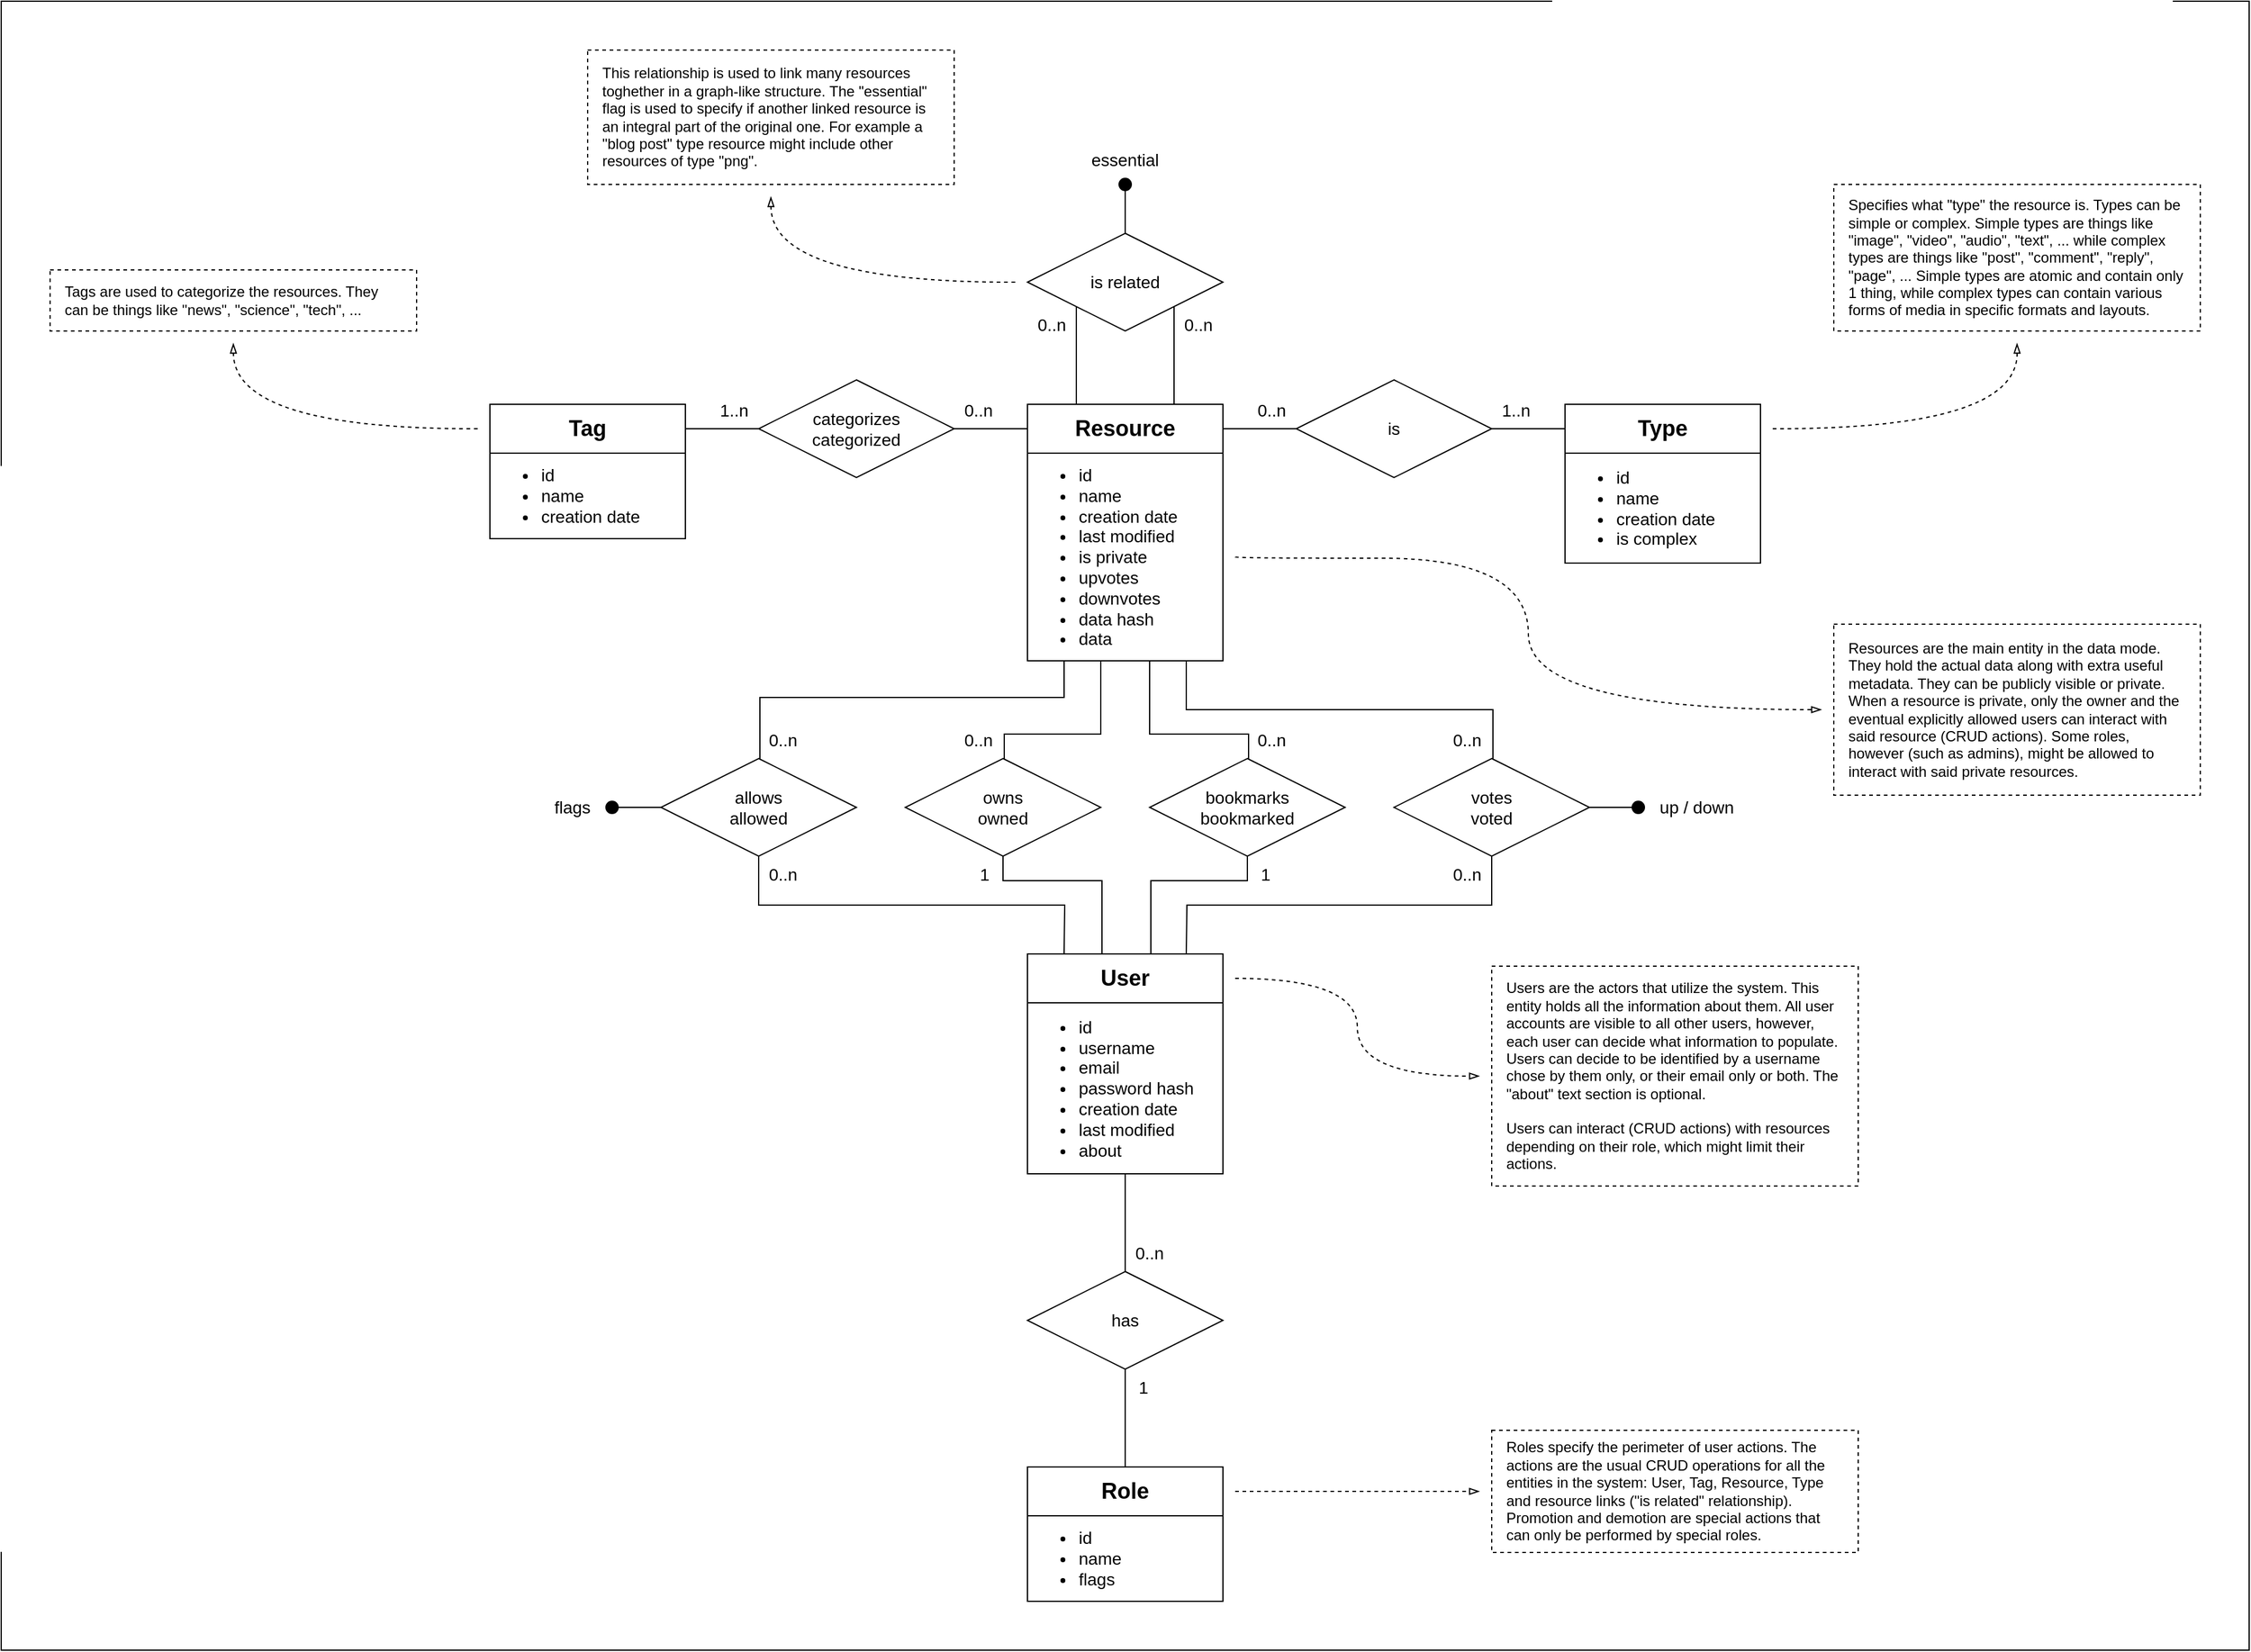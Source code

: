 <mxfile version="21.6.1" type="device" pages="2">
  <diagram name="Pagina-1" id="7mOzniVwdlXqiiTCB1uk">
    <mxGraphModel dx="3004" dy="1406" grid="1" gridSize="10" guides="0" tooltips="1" connect="1" arrows="1" fold="1" page="1" pageScale="1" pageWidth="4681" pageHeight="3300" math="0" shadow="0">
      <root>
        <mxCell id="0" />
        <mxCell id="1" parent="0" />
        <mxCell id="A_nRYwBq-ATRBSs7ujsJ-27" value="" style="rounded=0;whiteSpace=wrap;html=1;" vertex="1" parent="1">
          <mxGeometry x="940" y="1250" width="1840" height="1350" as="geometry" />
        </mxCell>
        <mxCell id="g6Tk7VlniR9BMAY1i_cX-23" style="edgeStyle=orthogonalEdgeStyle;rounded=0;orthogonalLoop=1;jettySize=auto;html=1;exitX=1;exitY=0.5;exitDx=0;exitDy=0;entryX=0;entryY=0.5;entryDx=0;entryDy=0;endArrow=none;endFill=0;fillColor=none;" parent="1" source="g6Tk7VlniR9BMAY1i_cX-1" target="g6Tk7VlniR9BMAY1i_cX-22" edge="1">
          <mxGeometry relative="1" as="geometry" />
        </mxCell>
        <mxCell id="g6Tk7VlniR9BMAY1i_cX-1" value="Resource" style="rounded=0;whiteSpace=wrap;html=1;fontSize=18;fontStyle=1;fillColor=none;" parent="1" vertex="1">
          <mxGeometry x="1780" y="1580" width="160" height="40" as="geometry" />
        </mxCell>
        <mxCell id="A_nRYwBq-ATRBSs7ujsJ-21" style="edgeStyle=orthogonalEdgeStyle;rounded=0;orthogonalLoop=1;jettySize=auto;html=1;curved=1;endArrow=blockThin;endFill=0;dashed=1;fillColor=none;" edge="1" parent="1">
          <mxGeometry relative="1" as="geometry">
            <mxPoint x="1950" y="1705" as="sourcePoint" />
            <mxPoint x="2430" y="1830" as="targetPoint" />
            <Array as="points">
              <mxPoint x="1950" y="1706" />
              <mxPoint x="2190" y="1706" />
              <mxPoint x="2190" y="1830" />
            </Array>
          </mxGeometry>
        </mxCell>
        <mxCell id="g6Tk7VlniR9BMAY1i_cX-5" value="&lt;ul style=&quot;font-size: 14px;&quot;&gt;&lt;li style=&quot;font-size: 14px;&quot;&gt;id&lt;/li&gt;&lt;li style=&quot;font-size: 14px;&quot;&gt;name&lt;/li&gt;&lt;li style=&quot;font-size: 14px;&quot;&gt;creation date&lt;/li&gt;&lt;li style=&quot;font-size: 14px;&quot;&gt;last modified&lt;/li&gt;&lt;li style=&quot;font-size: 14px;&quot;&gt;is private&lt;/li&gt;&lt;li style=&quot;font-size: 14px;&quot;&gt;upvotes&lt;/li&gt;&lt;li style=&quot;font-size: 14px;&quot;&gt;downvotes&lt;/li&gt;&lt;li style=&quot;font-size: 14px;&quot;&gt;data hash&lt;/li&gt;&lt;li style=&quot;font-size: 14px;&quot;&gt;data&lt;/li&gt;&lt;/ul&gt;" style="rounded=0;whiteSpace=wrap;html=1;align=left;fontSize=14;fillColor=none;" parent="1" vertex="1">
          <mxGeometry x="1780" y="1620" width="160" height="170" as="geometry" />
        </mxCell>
        <mxCell id="g6Tk7VlniR9BMAY1i_cX-18" style="edgeStyle=orthogonalEdgeStyle;rounded=0;orthogonalLoop=1;jettySize=auto;html=1;entryX=0;entryY=0.5;entryDx=0;entryDy=0;endArrow=none;endFill=0;fillColor=none;" parent="1" source="g6Tk7VlniR9BMAY1i_cX-6" target="g6Tk7VlniR9BMAY1i_cX-12" edge="1">
          <mxGeometry relative="1" as="geometry" />
        </mxCell>
        <mxCell id="A_nRYwBq-ATRBSs7ujsJ-10" style="edgeStyle=orthogonalEdgeStyle;rounded=0;orthogonalLoop=1;jettySize=auto;html=1;curved=1;endArrow=blockThin;endFill=0;dashed=1;fillColor=none;" edge="1" parent="1">
          <mxGeometry relative="1" as="geometry">
            <mxPoint x="1330" y="1600" as="sourcePoint" />
            <mxPoint x="1130" y="1530" as="targetPoint" />
          </mxGeometry>
        </mxCell>
        <mxCell id="g6Tk7VlniR9BMAY1i_cX-6" value="Tag" style="rounded=0;whiteSpace=wrap;html=1;fontSize=18;fontStyle=1;fillColor=none;" parent="1" vertex="1">
          <mxGeometry x="1340" y="1580" width="160" height="40" as="geometry" />
        </mxCell>
        <mxCell id="g6Tk7VlniR9BMAY1i_cX-7" value="&lt;ul style=&quot;font-size: 14px;&quot;&gt;&lt;li style=&quot;font-size: 14px;&quot;&gt;id&lt;/li&gt;&lt;li style=&quot;font-size: 14px;&quot;&gt;name&lt;/li&gt;&lt;li style=&quot;font-size: 14px;&quot;&gt;creation date&lt;/li&gt;&lt;/ul&gt;" style="rounded=0;whiteSpace=wrap;html=1;align=left;fontSize=14;fillColor=none;" parent="1" vertex="1">
          <mxGeometry x="1340" y="1620" width="160" height="70" as="geometry" />
        </mxCell>
        <mxCell id="A_nRYwBq-ATRBSs7ujsJ-5" style="edgeStyle=orthogonalEdgeStyle;rounded=0;orthogonalLoop=1;jettySize=auto;html=1;curved=1;dashed=1;endArrow=blockThin;endFill=0;fillColor=none;" edge="1" parent="1">
          <mxGeometry relative="1" as="geometry">
            <mxPoint x="2390" y="1600" as="sourcePoint" />
            <mxPoint x="2590" y="1530" as="targetPoint" />
          </mxGeometry>
        </mxCell>
        <mxCell id="g6Tk7VlniR9BMAY1i_cX-8" value="Type" style="rounded=0;whiteSpace=wrap;html=1;fontSize=18;fontStyle=1;fillColor=none;" parent="1" vertex="1">
          <mxGeometry x="2220" y="1580" width="160" height="40" as="geometry" />
        </mxCell>
        <mxCell id="g6Tk7VlniR9BMAY1i_cX-9" value="&lt;ul style=&quot;font-size: 14px;&quot;&gt;&lt;li style=&quot;font-size: 14px;&quot;&gt;id&lt;/li&gt;&lt;li style=&quot;font-size: 14px;&quot;&gt;name&lt;/li&gt;&lt;li style=&quot;font-size: 14px;&quot;&gt;creation date&lt;/li&gt;&lt;li style=&quot;font-size: 14px;&quot;&gt;is complex&lt;/li&gt;&lt;/ul&gt;" style="rounded=0;whiteSpace=wrap;html=1;align=left;fontSize=14;fillColor=none;" parent="1" vertex="1">
          <mxGeometry x="2220" y="1620" width="160" height="90" as="geometry" />
        </mxCell>
        <mxCell id="A_nRYwBq-ATRBSs7ujsJ-15" style="edgeStyle=orthogonalEdgeStyle;rounded=0;orthogonalLoop=1;jettySize=auto;html=1;curved=1;endArrow=blockThin;endFill=0;dashed=1;fillColor=none;" edge="1" parent="1">
          <mxGeometry relative="1" as="geometry">
            <mxPoint x="1950" y="2050" as="sourcePoint" />
            <mxPoint x="2150" y="2130" as="targetPoint" />
            <Array as="points">
              <mxPoint x="2050" y="2050" />
              <mxPoint x="2050" y="2130" />
            </Array>
          </mxGeometry>
        </mxCell>
        <mxCell id="g6Tk7VlniR9BMAY1i_cX-10" value="User" style="rounded=0;whiteSpace=wrap;html=1;fontSize=18;fontStyle=1;fillColor=none;" parent="1" vertex="1">
          <mxGeometry x="1780" y="2030" width="160" height="40" as="geometry" />
        </mxCell>
        <mxCell id="g6Tk7VlniR9BMAY1i_cX-11" value="&lt;ul style=&quot;font-size: 14px;&quot;&gt;&lt;li style=&quot;font-size: 14px;&quot;&gt;id&lt;/li&gt;&lt;li style=&quot;font-size: 14px;&quot;&gt;username&lt;/li&gt;&lt;li style=&quot;font-size: 14px;&quot;&gt;email&lt;/li&gt;&lt;li style=&quot;font-size: 14px;&quot;&gt;password hash&lt;/li&gt;&lt;li style=&quot;font-size: 14px;&quot;&gt;creation date&lt;/li&gt;&lt;li style=&quot;font-size: 14px;&quot;&gt;last modified&lt;/li&gt;&lt;li style=&quot;font-size: 14px;&quot;&gt;about&lt;/li&gt;&lt;/ul&gt;" style="rounded=0;whiteSpace=wrap;html=1;align=left;fontSize=14;fillColor=none;" parent="1" vertex="1">
          <mxGeometry x="1780" y="2070" width="160" height="140" as="geometry" />
        </mxCell>
        <mxCell id="g6Tk7VlniR9BMAY1i_cX-19" style="edgeStyle=orthogonalEdgeStyle;rounded=0;orthogonalLoop=1;jettySize=auto;html=1;entryX=0;entryY=0.5;entryDx=0;entryDy=0;endArrow=none;endFill=0;fillColor=none;" parent="1" source="g6Tk7VlniR9BMAY1i_cX-12" target="g6Tk7VlniR9BMAY1i_cX-1" edge="1">
          <mxGeometry relative="1" as="geometry" />
        </mxCell>
        <mxCell id="g6Tk7VlniR9BMAY1i_cX-12" value="categorizes&lt;br&gt;categorized" style="rhombus;whiteSpace=wrap;html=1;fontSize=14;fillColor=none;" parent="1" vertex="1">
          <mxGeometry x="1560" y="1560" width="160" height="80" as="geometry" />
        </mxCell>
        <mxCell id="g6Tk7VlniR9BMAY1i_cX-20" style="edgeStyle=orthogonalEdgeStyle;rounded=0;orthogonalLoop=1;jettySize=auto;html=1;exitX=0;exitY=1;exitDx=0;exitDy=0;entryX=0.25;entryY=0;entryDx=0;entryDy=0;endArrow=none;endFill=0;fillColor=none;" parent="1" source="g6Tk7VlniR9BMAY1i_cX-13" target="g6Tk7VlniR9BMAY1i_cX-1" edge="1">
          <mxGeometry relative="1" as="geometry" />
        </mxCell>
        <mxCell id="g6Tk7VlniR9BMAY1i_cX-21" style="edgeStyle=orthogonalEdgeStyle;rounded=0;orthogonalLoop=1;jettySize=auto;html=1;exitX=1;exitY=1;exitDx=0;exitDy=0;entryX=0.75;entryY=0;entryDx=0;entryDy=0;endArrow=none;endFill=0;fillColor=none;" parent="1" source="g6Tk7VlniR9BMAY1i_cX-13" target="g6Tk7VlniR9BMAY1i_cX-1" edge="1">
          <mxGeometry relative="1" as="geometry" />
        </mxCell>
        <mxCell id="A_nRYwBq-ATRBSs7ujsJ-24" style="rounded=0;orthogonalLoop=1;jettySize=auto;html=1;dashed=1;endArrow=blockThin;endFill=0;edgeStyle=orthogonalEdgeStyle;curved=1;fillColor=none;" edge="1" parent="1">
          <mxGeometry relative="1" as="geometry">
            <mxPoint x="1770" y="1480" as="sourcePoint" />
            <mxPoint x="1570" y="1410" as="targetPoint" />
          </mxGeometry>
        </mxCell>
        <mxCell id="g6Tk7VlniR9BMAY1i_cX-13" value="is related" style="rhombus;whiteSpace=wrap;html=1;fontSize=14;fillColor=none;" parent="1" vertex="1">
          <mxGeometry x="1780" y="1440" width="160" height="80" as="geometry" />
        </mxCell>
        <mxCell id="g6Tk7VlniR9BMAY1i_cX-45" style="edgeStyle=orthogonalEdgeStyle;rounded=0;orthogonalLoop=1;jettySize=auto;html=1;exitX=0.5;exitY=1;exitDx=0;exitDy=0;endArrow=none;endFill=0;fillColor=none;" parent="1" source="g6Tk7VlniR9BMAY1i_cX-14" edge="1">
          <mxGeometry relative="1" as="geometry">
            <mxPoint x="1810" y="2030" as="targetPoint" />
          </mxGeometry>
        </mxCell>
        <mxCell id="g6Tk7VlniR9BMAY1i_cX-14" value="allows&lt;br&gt;allowed" style="rhombus;whiteSpace=wrap;html=1;fontSize=14;fillColor=none;" parent="1" vertex="1">
          <mxGeometry x="1480" y="1870" width="160" height="80" as="geometry" />
        </mxCell>
        <mxCell id="g6Tk7VlniR9BMAY1i_cX-42" style="edgeStyle=orthogonalEdgeStyle;rounded=0;orthogonalLoop=1;jettySize=auto;html=1;exitX=0.5;exitY=1;exitDx=0;exitDy=0;endArrow=none;endFill=0;fillColor=none;" parent="1" source="g6Tk7VlniR9BMAY1i_cX-15" edge="1">
          <mxGeometry relative="1" as="geometry">
            <mxPoint x="1880" y="2030" as="targetPoint" />
            <Array as="points">
              <mxPoint x="1960" y="1970" />
              <mxPoint x="1881" y="1970" />
              <mxPoint x="1881" y="2030" />
            </Array>
          </mxGeometry>
        </mxCell>
        <mxCell id="g6Tk7VlniR9BMAY1i_cX-15" value="bookmarks&lt;br&gt;bookmarked" style="rhombus;whiteSpace=wrap;html=1;fontSize=14;fillColor=none;" parent="1" vertex="1">
          <mxGeometry x="1880" y="1870" width="160" height="80" as="geometry" />
        </mxCell>
        <mxCell id="g6Tk7VlniR9BMAY1i_cX-24" style="edgeStyle=orthogonalEdgeStyle;rounded=0;orthogonalLoop=1;jettySize=auto;html=1;exitX=1;exitY=0.5;exitDx=0;exitDy=0;entryX=0;entryY=0.5;entryDx=0;entryDy=0;endArrow=none;endFill=0;fillColor=none;" parent="1" source="g6Tk7VlniR9BMAY1i_cX-22" target="g6Tk7VlniR9BMAY1i_cX-8" edge="1">
          <mxGeometry relative="1" as="geometry" />
        </mxCell>
        <mxCell id="g6Tk7VlniR9BMAY1i_cX-22" value="is" style="rhombus;whiteSpace=wrap;html=1;fontSize=14;fillColor=none;" parent="1" vertex="1">
          <mxGeometry x="2000" y="1560" width="160" height="80" as="geometry" />
        </mxCell>
        <mxCell id="g6Tk7VlniR9BMAY1i_cX-43" style="edgeStyle=orthogonalEdgeStyle;rounded=0;orthogonalLoop=1;jettySize=auto;html=1;exitX=0.5;exitY=1;exitDx=0;exitDy=0;endArrow=none;endFill=0;fillColor=none;" parent="1" source="g6Tk7VlniR9BMAY1i_cX-25" edge="1">
          <mxGeometry relative="1" as="geometry">
            <mxPoint x="1840" y="2030" as="targetPoint" />
            <Array as="points">
              <mxPoint x="1760" y="1970" />
              <mxPoint x="1841" y="1970" />
              <mxPoint x="1841" y="2030" />
            </Array>
          </mxGeometry>
        </mxCell>
        <mxCell id="g6Tk7VlniR9BMAY1i_cX-25" value="owns&lt;br&gt;owned" style="rhombus;whiteSpace=wrap;html=1;fontSize=14;fillColor=none;" parent="1" vertex="1">
          <mxGeometry x="1680" y="1870" width="160" height="80" as="geometry" />
        </mxCell>
        <mxCell id="g6Tk7VlniR9BMAY1i_cX-46" style="edgeStyle=orthogonalEdgeStyle;rounded=0;orthogonalLoop=1;jettySize=auto;html=1;exitX=0.5;exitY=1;exitDx=0;exitDy=0;endArrow=none;endFill=0;fillColor=none;" parent="1" source="g6Tk7VlniR9BMAY1i_cX-35" edge="1">
          <mxGeometry relative="1" as="geometry">
            <mxPoint x="1910" y="2030" as="targetPoint" />
          </mxGeometry>
        </mxCell>
        <mxCell id="g6Tk7VlniR9BMAY1i_cX-35" value="votes&lt;br&gt;voted" style="rhombus;whiteSpace=wrap;html=1;fontSize=14;fillColor=none;" parent="1" vertex="1">
          <mxGeometry x="2080" y="1870" width="160" height="80" as="geometry" />
        </mxCell>
        <mxCell id="g6Tk7VlniR9BMAY1i_cX-40" style="rounded=0;orthogonalLoop=1;jettySize=auto;html=1;exitX=0;exitY=0.5;exitDx=0;exitDy=0;endArrow=oval;endFill=1;endSize=10;fillColor=none;" parent="1" source="g6Tk7VlniR9BMAY1i_cX-14" edge="1">
          <mxGeometry relative="1" as="geometry">
            <mxPoint x="1450" y="1970" as="sourcePoint" />
            <mxPoint x="1440" y="1910" as="targetPoint" />
          </mxGeometry>
        </mxCell>
        <mxCell id="g6Tk7VlniR9BMAY1i_cX-41" style="rounded=0;orthogonalLoop=1;jettySize=auto;html=1;exitX=1;exitY=0.5;exitDx=0;exitDy=0;endArrow=oval;endFill=1;endSize=10;fillColor=none;" parent="1" source="g6Tk7VlniR9BMAY1i_cX-35" edge="1">
          <mxGeometry relative="1" as="geometry">
            <mxPoint x="2390" y="2080" as="sourcePoint" />
            <mxPoint x="2280" y="1910" as="targetPoint" />
          </mxGeometry>
        </mxCell>
        <mxCell id="g6Tk7VlniR9BMAY1i_cX-47" style="edgeStyle=orthogonalEdgeStyle;rounded=0;orthogonalLoop=1;jettySize=auto;html=1;exitX=0.5;exitY=1;exitDx=0;exitDy=0;endArrow=none;endFill=0;fillColor=none;" parent="1" edge="1">
          <mxGeometry relative="1" as="geometry">
            <mxPoint x="2160" y="1870" as="targetPoint" />
            <mxPoint x="1910" y="1790" as="sourcePoint" />
            <Array as="points">
              <mxPoint x="1910" y="1830" />
              <mxPoint x="2161" y="1830" />
              <mxPoint x="2161" y="1870" />
            </Array>
          </mxGeometry>
        </mxCell>
        <mxCell id="g6Tk7VlniR9BMAY1i_cX-48" style="edgeStyle=orthogonalEdgeStyle;rounded=0;orthogonalLoop=1;jettySize=auto;html=1;exitX=0.5;exitY=1;exitDx=0;exitDy=0;endArrow=none;endFill=0;fillColor=none;" parent="1" edge="1">
          <mxGeometry relative="1" as="geometry">
            <mxPoint x="1960" y="1870" as="targetPoint" />
            <mxPoint x="1880" y="1790" as="sourcePoint" />
            <Array as="points">
              <mxPoint x="1880" y="1850" />
              <mxPoint x="1961" y="1850" />
              <mxPoint x="1961" y="1870" />
            </Array>
          </mxGeometry>
        </mxCell>
        <mxCell id="g6Tk7VlniR9BMAY1i_cX-49" style="edgeStyle=orthogonalEdgeStyle;rounded=0;orthogonalLoop=1;jettySize=auto;html=1;exitX=0.5;exitY=1;exitDx=0;exitDy=0;endArrow=none;endFill=0;fillColor=none;" parent="1" edge="1">
          <mxGeometry relative="1" as="geometry">
            <mxPoint x="1840" y="1790" as="sourcePoint" />
            <mxPoint x="1760" y="1870" as="targetPoint" />
            <Array as="points">
              <mxPoint x="1840" y="1850" />
              <mxPoint x="1761" y="1850" />
              <mxPoint x="1761" y="1870" />
            </Array>
          </mxGeometry>
        </mxCell>
        <mxCell id="g6Tk7VlniR9BMAY1i_cX-50" style="edgeStyle=orthogonalEdgeStyle;rounded=0;orthogonalLoop=1;jettySize=auto;html=1;exitX=0.5;exitY=1;exitDx=0;exitDy=0;endArrow=none;endFill=0;fillColor=none;" parent="1" edge="1">
          <mxGeometry relative="1" as="geometry">
            <mxPoint x="1560" y="1870" as="targetPoint" />
            <mxPoint x="1810" y="1790" as="sourcePoint" />
            <Array as="points">
              <mxPoint x="1810" y="1820" />
              <mxPoint x="1561" y="1820" />
              <mxPoint x="1561" y="1870" />
            </Array>
          </mxGeometry>
        </mxCell>
        <mxCell id="RPgYchO2Q3LAUN7gQaG5-1" value="0..n" style="text;html=1;strokeColor=none;fillColor=none;align=center;verticalAlign=middle;whiteSpace=wrap;rounded=0;fontSize=14;" vertex="1" parent="1">
          <mxGeometry x="1780" y="1500" width="40" height="30" as="geometry" />
        </mxCell>
        <mxCell id="RPgYchO2Q3LAUN7gQaG5-2" value="0..n" style="text;html=1;strokeColor=none;fillColor=none;align=center;verticalAlign=middle;whiteSpace=wrap;rounded=0;fontSize=14;" vertex="1" parent="1">
          <mxGeometry x="1900" y="1500" width="40" height="30" as="geometry" />
        </mxCell>
        <mxCell id="RPgYchO2Q3LAUN7gQaG5-3" value="0..n" style="text;html=1;strokeColor=none;fillColor=none;align=center;verticalAlign=middle;whiteSpace=wrap;rounded=0;fontSize=14;" vertex="1" parent="1">
          <mxGeometry x="1720" y="1570" width="40" height="30" as="geometry" />
        </mxCell>
        <mxCell id="RPgYchO2Q3LAUN7gQaG5-4" value="1..n" style="text;html=1;strokeColor=none;fillColor=none;align=center;verticalAlign=middle;whiteSpace=wrap;rounded=0;fontSize=14;" vertex="1" parent="1">
          <mxGeometry x="1520" y="1570" width="40" height="30" as="geometry" />
        </mxCell>
        <mxCell id="RPgYchO2Q3LAUN7gQaG5-5" value="0..n" style="text;html=1;strokeColor=none;fillColor=none;align=center;verticalAlign=middle;whiteSpace=wrap;rounded=0;fontSize=14;" vertex="1" parent="1">
          <mxGeometry x="1960" y="1570" width="40" height="30" as="geometry" />
        </mxCell>
        <mxCell id="RPgYchO2Q3LAUN7gQaG5-6" value="1..n" style="text;html=1;strokeColor=none;fillColor=none;align=center;verticalAlign=middle;whiteSpace=wrap;rounded=0;fontSize=14;" vertex="1" parent="1">
          <mxGeometry x="2160" y="1570" width="40" height="30" as="geometry" />
        </mxCell>
        <mxCell id="RPgYchO2Q3LAUN7gQaG5-7" value="0..n" style="text;html=1;strokeColor=none;fillColor=none;align=center;verticalAlign=middle;whiteSpace=wrap;rounded=0;fontSize=14;" vertex="1" parent="1">
          <mxGeometry x="1560" y="1840" width="40" height="30" as="geometry" />
        </mxCell>
        <mxCell id="RPgYchO2Q3LAUN7gQaG5-8" value="0..n" style="text;html=1;strokeColor=none;fillColor=none;align=center;verticalAlign=middle;whiteSpace=wrap;rounded=0;fontSize=14;" vertex="1" parent="1">
          <mxGeometry x="1560" y="1950" width="40" height="30" as="geometry" />
        </mxCell>
        <mxCell id="RPgYchO2Q3LAUN7gQaG5-9" value="0..n" style="text;html=1;strokeColor=none;fillColor=none;align=center;verticalAlign=middle;whiteSpace=wrap;rounded=0;fontSize=14;" vertex="1" parent="1">
          <mxGeometry x="1720" y="1840" width="40" height="30" as="geometry" />
        </mxCell>
        <mxCell id="RPgYchO2Q3LAUN7gQaG5-10" value="1" style="text;html=1;strokeColor=none;fillColor=none;align=center;verticalAlign=middle;whiteSpace=wrap;rounded=0;fontSize=14;" vertex="1" parent="1">
          <mxGeometry x="1730" y="1950" width="30" height="30" as="geometry" />
        </mxCell>
        <mxCell id="RPgYchO2Q3LAUN7gQaG5-11" value="0..n" style="text;html=1;strokeColor=none;fillColor=none;align=center;verticalAlign=middle;whiteSpace=wrap;rounded=0;fontSize=14;" vertex="1" parent="1">
          <mxGeometry x="1960" y="1840" width="40" height="30" as="geometry" />
        </mxCell>
        <mxCell id="RPgYchO2Q3LAUN7gQaG5-12" value="1" style="text;html=1;strokeColor=none;fillColor=none;align=center;verticalAlign=middle;whiteSpace=wrap;rounded=0;fontSize=14;" vertex="1" parent="1">
          <mxGeometry x="1960" y="1950" width="30" height="30" as="geometry" />
        </mxCell>
        <mxCell id="RPgYchO2Q3LAUN7gQaG5-13" value="0..n" style="text;html=1;strokeColor=none;fillColor=none;align=center;verticalAlign=middle;whiteSpace=wrap;rounded=0;fontSize=14;" vertex="1" parent="1">
          <mxGeometry x="2120" y="1840" width="40" height="30" as="geometry" />
        </mxCell>
        <mxCell id="RPgYchO2Q3LAUN7gQaG5-14" value="0..n" style="text;html=1;strokeColor=none;fillColor=none;align=center;verticalAlign=middle;whiteSpace=wrap;rounded=0;fontSize=14;" vertex="1" parent="1">
          <mxGeometry x="2120" y="1950" width="40" height="30" as="geometry" />
        </mxCell>
        <mxCell id="RPgYchO2Q3LAUN7gQaG5-21" style="edgeStyle=orthogonalEdgeStyle;rounded=0;orthogonalLoop=1;jettySize=auto;html=1;exitX=0.5;exitY=0;exitDx=0;exitDy=0;entryX=0.5;entryY=1;entryDx=0;entryDy=0;endArrow=none;endFill=0;fillColor=none;" edge="1" parent="1" source="RPgYchO2Q3LAUN7gQaG5-17" target="RPgYchO2Q3LAUN7gQaG5-19">
          <mxGeometry relative="1" as="geometry" />
        </mxCell>
        <mxCell id="A_nRYwBq-ATRBSs7ujsJ-20" style="rounded=0;orthogonalLoop=1;jettySize=auto;html=1;endArrow=blockThin;endFill=0;dashed=1;fillColor=none;" edge="1" parent="1">
          <mxGeometry relative="1" as="geometry">
            <mxPoint x="1950" y="2470" as="sourcePoint" />
            <mxPoint x="2150" y="2470" as="targetPoint" />
          </mxGeometry>
        </mxCell>
        <mxCell id="RPgYchO2Q3LAUN7gQaG5-17" value="Role" style="rounded=0;whiteSpace=wrap;html=1;fontSize=18;fontStyle=1;fillColor=none;" vertex="1" parent="1">
          <mxGeometry x="1780" y="2450" width="160" height="40" as="geometry" />
        </mxCell>
        <mxCell id="RPgYchO2Q3LAUN7gQaG5-18" value="&lt;ul style=&quot;font-size: 14px;&quot;&gt;&lt;li style=&quot;font-size: 14px;&quot;&gt;id&lt;/li&gt;&lt;li style=&quot;font-size: 14px;&quot;&gt;name&lt;/li&gt;&lt;li style=&quot;font-size: 14px;&quot;&gt;flags&lt;/li&gt;&lt;/ul&gt;" style="rounded=0;whiteSpace=wrap;html=1;align=left;fontSize=14;fillColor=none;" vertex="1" parent="1">
          <mxGeometry x="1780" y="2490" width="160" height="70" as="geometry" />
        </mxCell>
        <mxCell id="RPgYchO2Q3LAUN7gQaG5-20" style="edgeStyle=orthogonalEdgeStyle;rounded=0;orthogonalLoop=1;jettySize=auto;html=1;exitX=0.5;exitY=0;exitDx=0;exitDy=0;entryX=0.5;entryY=1;entryDx=0;entryDy=0;endArrow=none;endFill=0;fillColor=none;" edge="1" parent="1" source="RPgYchO2Q3LAUN7gQaG5-19" target="g6Tk7VlniR9BMAY1i_cX-11">
          <mxGeometry relative="1" as="geometry" />
        </mxCell>
        <mxCell id="RPgYchO2Q3LAUN7gQaG5-19" value="has" style="rhombus;whiteSpace=wrap;html=1;fontSize=14;fillColor=none;" vertex="1" parent="1">
          <mxGeometry x="1780" y="2290" width="160" height="80" as="geometry" />
        </mxCell>
        <mxCell id="RPgYchO2Q3LAUN7gQaG5-22" value="0..n" style="text;html=1;strokeColor=none;fillColor=none;align=center;verticalAlign=middle;whiteSpace=wrap;rounded=0;fontSize=14;" vertex="1" parent="1">
          <mxGeometry x="1860" y="2260" width="40" height="30" as="geometry" />
        </mxCell>
        <mxCell id="RPgYchO2Q3LAUN7gQaG5-23" value="1" style="text;html=1;strokeColor=none;fillColor=none;align=center;verticalAlign=middle;whiteSpace=wrap;rounded=0;fontSize=14;" vertex="1" parent="1">
          <mxGeometry x="1860" y="2370" width="30" height="30" as="geometry" />
        </mxCell>
        <mxCell id="RPgYchO2Q3LAUN7gQaG5-24" value="&amp;nbsp; &amp;nbsp; up / down" style="text;html=1;strokeColor=none;fillColor=none;align=left;verticalAlign=middle;whiteSpace=wrap;rounded=0;fontSize=14;" vertex="1" parent="1">
          <mxGeometry x="2280" y="1900" width="120" height="20" as="geometry" />
        </mxCell>
        <mxCell id="RPgYchO2Q3LAUN7gQaG5-25" value="flags&amp;nbsp; &amp;nbsp;&amp;nbsp;" style="text;html=1;strokeColor=none;fillColor=none;align=right;verticalAlign=middle;whiteSpace=wrap;rounded=0;fontSize=14;" vertex="1" parent="1">
          <mxGeometry x="1320" y="1900" width="120" height="20" as="geometry" />
        </mxCell>
        <mxCell id="A_nRYwBq-ATRBSs7ujsJ-6" value="" style="rounded=0;whiteSpace=wrap;html=1;align=left;fontSize=12;dashed=1;fillColor=none;" vertex="1" parent="1">
          <mxGeometry x="2440" y="1400" width="300" height="120" as="geometry" />
        </mxCell>
        <mxCell id="A_nRYwBq-ATRBSs7ujsJ-7" value="Specifies what &quot;type&quot; the resource&amp;nbsp;&lt;span style=&quot;border-color: var(--border-color); background-color: initial; text-align: center;&quot;&gt;is. Types can be simple&amp;nbsp;&lt;/span&gt;&lt;span style=&quot;border-color: var(--border-color); background-color: initial; text-align: center;&quot;&gt;or complex. Simple types are&amp;nbsp;&lt;/span&gt;&lt;span style=&quot;border-color: var(--border-color); background-color: initial; text-align: center;&quot;&gt;things like &quot;image&quot;, &quot;video&quot;,&amp;nbsp;&lt;span style=&quot;background-color: initial;&quot;&gt;&quot;audio&quot;, &quot;text&quot;, ... while complex types are things like &quot;post&quot;, &quot;comment&quot;, &quot;reply&quot;, &quot;page&quot;, ... Simple types are atomic and contain only 1 thing, while complex types can contain various forms of media in specific formats and layouts.&lt;/span&gt;&lt;br&gt;&lt;/span&gt;" style="rounded=0;whiteSpace=wrap;html=1;align=left;fontSize=12;dashed=1;fillColor=none;strokeColor=none;" vertex="1" parent="1">
          <mxGeometry x="2450" y="1410" width="280" height="100" as="geometry" />
        </mxCell>
        <mxCell id="A_nRYwBq-ATRBSs7ujsJ-8" value="" style="rounded=0;whiteSpace=wrap;html=1;align=left;fontSize=12;dashed=1;fillColor=none;" vertex="1" parent="1">
          <mxGeometry x="980" y="1470" width="300" height="50" as="geometry" />
        </mxCell>
        <mxCell id="A_nRYwBq-ATRBSs7ujsJ-9" value="&lt;span style=&quot;border-color: var(--border-color); background-color: initial; text-align: center;&quot;&gt;Tags are used to categorize the resources. They can be things like &quot;news&quot;, &quot;science&quot;, &quot;tech&quot;, ...&lt;br&gt;&lt;/span&gt;" style="rounded=0;whiteSpace=wrap;html=1;align=left;fontSize=12;dashed=1;fillColor=none;strokeColor=none;" vertex="1" parent="1">
          <mxGeometry x="990" y="1480" width="280" height="30" as="geometry" />
        </mxCell>
        <mxCell id="A_nRYwBq-ATRBSs7ujsJ-11" value="" style="rounded=0;whiteSpace=wrap;html=1;align=left;fontSize=12;dashed=1;fillColor=none;" vertex="1" parent="1">
          <mxGeometry x="2440" y="1760" width="300" height="140" as="geometry" />
        </mxCell>
        <mxCell id="A_nRYwBq-ATRBSs7ujsJ-12" value="&lt;span style=&quot;border-color: var(--border-color); background-color: initial; text-align: center;&quot;&gt;Resources are the main entity in the data mode. They hold the actual data along with extra useful metadata. They can be publicly visible or private. When a resource is private, only the owner and the eventual explicitly allowed users can interact with said resource (CRUD actions). Some roles, however (such as admins), might be allowed to interact with said private resources.&lt;br&gt;&lt;/span&gt;" style="rounded=0;whiteSpace=wrap;html=1;align=left;fontSize=12;dashed=1;fillColor=none;strokeColor=none;" vertex="1" parent="1">
          <mxGeometry x="2450" y="1770" width="280" height="120" as="geometry" />
        </mxCell>
        <mxCell id="A_nRYwBq-ATRBSs7ujsJ-13" value="" style="rounded=0;whiteSpace=wrap;html=1;align=left;fontSize=12;dashed=1;fillColor=none;" vertex="1" parent="1">
          <mxGeometry x="2160" y="2040" width="300" height="180" as="geometry" />
        </mxCell>
        <mxCell id="A_nRYwBq-ATRBSs7ujsJ-14" value="&lt;span style=&quot;border-color: var(--border-color); background-color: initial; text-align: center;&quot;&gt;Users are the actors that utilize the system. This entity holds all the information about them. All user accounts are visible to all other users, however, each user can decide what information to populate. Users can decide to be identified by a username chose by them only, or their email only or both. The &quot;about&quot; text section is optional.&lt;br&gt;&lt;br&gt;Users can interact (CRUD actions) with resources depending on their role, which might limit their actions.&lt;br&gt;&lt;/span&gt;" style="rounded=0;whiteSpace=wrap;html=1;align=left;fontSize=12;dashed=1;fillColor=none;strokeColor=none;" vertex="1" parent="1">
          <mxGeometry x="2170" y="2050" width="280" height="160" as="geometry" />
        </mxCell>
        <mxCell id="A_nRYwBq-ATRBSs7ujsJ-17" value="" style="rounded=0;whiteSpace=wrap;html=1;align=left;fontSize=12;dashed=1;fillColor=none;" vertex="1" parent="1">
          <mxGeometry x="2160" y="2420" width="300" height="100" as="geometry" />
        </mxCell>
        <mxCell id="A_nRYwBq-ATRBSs7ujsJ-18" value="&lt;span style=&quot;border-color: var(--border-color); background-color: initial; text-align: center;&quot;&gt;Roles specify the perimeter of user actions. The actions are the usual CRUD operations for all the entities in the system: User, Tag, Resource, Type and resource links (&quot;is related&quot; relationship). Promotion and demotion are special actions that can only be performed by special roles.&lt;br&gt;&lt;/span&gt;" style="rounded=0;whiteSpace=wrap;html=1;align=left;fontSize=12;dashed=1;fillColor=none;strokeColor=none;" vertex="1" parent="1">
          <mxGeometry x="2170" y="2430" width="280" height="80" as="geometry" />
        </mxCell>
        <mxCell id="A_nRYwBq-ATRBSs7ujsJ-22" value="" style="rounded=0;whiteSpace=wrap;html=1;align=left;fontSize=12;dashed=1;fillColor=none;" vertex="1" parent="1">
          <mxGeometry x="1420" y="1290" width="300" height="110" as="geometry" />
        </mxCell>
        <mxCell id="A_nRYwBq-ATRBSs7ujsJ-23" value="&lt;span style=&quot;border-color: var(--border-color); background-color: initial; text-align: center;&quot;&gt;This relationship is used to link many resources toghether in a graph-like structure. The &quot;essential&quot; flag is used to specify if another linked resource is an integral part of the original one. For example a &quot;blog post&quot; type resource might include other resources of type &quot;png&quot;.&lt;br&gt;&lt;/span&gt;" style="rounded=0;whiteSpace=wrap;html=1;align=left;fontSize=12;dashed=1;fillColor=none;strokeColor=none;" vertex="1" parent="1">
          <mxGeometry x="1430" y="1300" width="280" height="90" as="geometry" />
        </mxCell>
        <mxCell id="A_nRYwBq-ATRBSs7ujsJ-25" style="rounded=0;orthogonalLoop=1;jettySize=auto;html=1;exitX=0.5;exitY=0;exitDx=0;exitDy=0;endArrow=oval;endFill=1;endSize=10;fillColor=none;" edge="1" parent="1" source="g6Tk7VlniR9BMAY1i_cX-13">
          <mxGeometry relative="1" as="geometry">
            <mxPoint x="1830" y="1390" as="sourcePoint" />
            <mxPoint x="1860" y="1400" as="targetPoint" />
          </mxGeometry>
        </mxCell>
        <mxCell id="A_nRYwBq-ATRBSs7ujsJ-26" value="essential" style="text;html=1;strokeColor=none;fillColor=none;align=center;verticalAlign=middle;whiteSpace=wrap;rounded=0;fontSize=14;" vertex="1" parent="1">
          <mxGeometry x="1820" y="1360" width="80" height="40" as="geometry" />
        </mxCell>
      </root>
    </mxGraphModel>
  </diagram>
  <diagram id="sbObvusgtRi-5TGIyPSc" name="Page-2">
    <mxGraphModel dx="1581" dy="740" grid="1" gridSize="10" guides="0" tooltips="1" connect="1" arrows="1" fold="1" page="1" pageScale="1" pageWidth="4681" pageHeight="3300" math="0" shadow="0">
      <root>
        <mxCell id="0" />
        <mxCell id="1" parent="0" />
        <mxCell id="vm0kRCEVvRRhXZzdVqyy-1" value="" style="rounded=0;whiteSpace=wrap;html=1;" vertex="1" parent="1">
          <mxGeometry x="1340" y="700" width="1590" height="580" as="geometry" />
        </mxCell>
        <mxCell id="4jTjWkwYUUFSaiAf3Rvd-3" value="" style="rounded=0;whiteSpace=wrap;html=1;fontSize=16;dashed=1;fillColor=none;" vertex="1" parent="1">
          <mxGeometry x="2100" y="800" width="470" height="380" as="geometry" />
        </mxCell>
        <mxCell id="4jTjWkwYUUFSaiAf3Rvd-6" style="edgeStyle=orthogonalEdgeStyle;rounded=0;orthogonalLoop=1;jettySize=auto;html=1;fillColor=none;" edge="1" parent="1">
          <mxGeometry relative="1" as="geometry">
            <mxPoint x="1380" y="740" as="targetPoint" />
            <mxPoint x="1850" y="790" as="sourcePoint" />
            <Array as="points">
              <mxPoint x="1850" y="740" />
            </Array>
          </mxGeometry>
        </mxCell>
        <mxCell id="4jTjWkwYUUFSaiAf3Rvd-1" value="" style="rounded=0;whiteSpace=wrap;html=1;fontSize=16;dashed=1;fillColor=none;" vertex="1" parent="1">
          <mxGeometry x="1460" y="800" width="480" height="380" as="geometry" />
        </mxCell>
        <mxCell id="-SBEFByG9hUMhP9GLKhF-5" style="edgeStyle=orthogonalEdgeStyle;rounded=0;orthogonalLoop=1;jettySize=auto;html=1;fillColor=none;" edge="1" parent="1">
          <mxGeometry relative="1" as="geometry">
            <mxPoint x="1610" y="990" as="sourcePoint" />
            <mxPoint x="1750" y="890" as="targetPoint" />
            <Array as="points">
              <mxPoint x="1680" y="991" />
              <mxPoint x="1680" y="890" />
            </Array>
          </mxGeometry>
        </mxCell>
        <mxCell id="-SBEFByG9hUMhP9GLKhF-6" style="edgeStyle=orthogonalEdgeStyle;rounded=0;orthogonalLoop=1;jettySize=auto;html=1;fillColor=none;" edge="1" parent="1">
          <mxGeometry relative="1" as="geometry">
            <mxPoint x="1680" y="991" as="sourcePoint" />
            <mxPoint x="1750" y="1090" as="targetPoint" />
            <Array as="points">
              <mxPoint x="1680" y="991" />
              <mxPoint x="1680" y="1090" />
            </Array>
          </mxGeometry>
        </mxCell>
        <mxCell id="-SBEFByG9hUMhP9GLKhF-7" style="edgeStyle=orthogonalEdgeStyle;rounded=0;orthogonalLoop=1;jettySize=auto;html=1;endArrow=none;endFill=0;startArrow=classic;startFill=1;fillColor=none;" edge="1" parent="1">
          <mxGeometry relative="1" as="geometry">
            <mxPoint x="1380" y="990" as="targetPoint" />
            <mxPoint x="1450" y="990" as="sourcePoint" />
          </mxGeometry>
        </mxCell>
        <mxCell id="-SBEFByG9hUMhP9GLKhF-1" value="ServerTask&lt;br&gt;(v-thread)" style="rounded=0;whiteSpace=wrap;html=1;fontSize=16;fillColor=none;" vertex="1" parent="1">
          <mxGeometry x="1470" y="960" width="120" height="60" as="geometry" />
        </mxCell>
        <mxCell id="-SBEFByG9hUMhP9GLKhF-12" style="edgeStyle=orthogonalEdgeStyle;rounded=0;orthogonalLoop=1;jettySize=auto;html=1;fillColor=none;" edge="1" parent="1">
          <mxGeometry relative="1" as="geometry">
            <mxPoint x="1950" y="890" as="sourcePoint" />
            <mxPoint x="2090" y="840" as="targetPoint" />
            <Array as="points">
              <mxPoint x="2020" y="891" />
              <mxPoint x="2020" y="840" />
            </Array>
          </mxGeometry>
        </mxCell>
        <mxCell id="-SBEFByG9hUMhP9GLKhF-13" style="edgeStyle=orthogonalEdgeStyle;rounded=0;orthogonalLoop=1;jettySize=auto;html=1;fillColor=none;" edge="1" parent="1">
          <mxGeometry relative="1" as="geometry">
            <mxPoint x="2020" y="891" as="sourcePoint" />
            <mxPoint x="2090" y="940" as="targetPoint" />
            <Array as="points">
              <mxPoint x="2020" y="891" />
              <mxPoint x="2020" y="940" />
            </Array>
          </mxGeometry>
        </mxCell>
        <mxCell id="-SBEFByG9hUMhP9GLKhF-2" value="ConnectionTask&lt;br&gt;(v-thread)" style="rounded=0;whiteSpace=wrap;html=1;fontSize=16;fillColor=none;" vertex="1" parent="1">
          <mxGeometry x="1770" y="860" width="160" height="60" as="geometry" />
        </mxCell>
        <mxCell id="-SBEFByG9hUMhP9GLKhF-3" value="ConnectionTask&lt;br&gt;(v-thread)" style="rounded=0;whiteSpace=wrap;html=1;fontSize=16;fillColor=none;" vertex="1" parent="1">
          <mxGeometry x="1770" y="1060" width="160" height="60" as="geometry" />
        </mxCell>
        <mxCell id="-SBEFByG9hUMhP9GLKhF-4" value="&lt;span style=&quot;font-size: 24px;&quot;&gt;...&lt;/span&gt;" style="text;html=1;strokeColor=none;fillColor=none;align=center;verticalAlign=middle;whiteSpace=wrap;rounded=0;fontSize=24;" vertex="1" parent="1">
          <mxGeometry x="1820" y="960" width="60" height="60" as="geometry" />
        </mxCell>
        <mxCell id="-SBEFByG9hUMhP9GLKhF-27" style="edgeStyle=orthogonalEdgeStyle;rounded=0;orthogonalLoop=1;jettySize=auto;html=1;startArrow=classic;startFill=1;fillColor=none;" edge="1" parent="1">
          <mxGeometry relative="1" as="geometry">
            <mxPoint x="2390" y="840" as="targetPoint" />
            <mxPoint x="2250" y="840" as="sourcePoint" />
          </mxGeometry>
        </mxCell>
        <mxCell id="4jTjWkwYUUFSaiAf3Rvd-7" style="edgeStyle=orthogonalEdgeStyle;rounded=0;orthogonalLoop=1;jettySize=auto;html=1;endArrow=oval;endFill=1;fillColor=none;" edge="1" parent="1">
          <mxGeometry relative="1" as="geometry">
            <mxPoint x="1850" y="740" as="targetPoint" />
            <mxPoint x="2170" y="790" as="sourcePoint" />
            <Array as="points">
              <mxPoint x="2170" y="740" />
            </Array>
          </mxGeometry>
        </mxCell>
        <mxCell id="-SBEFByG9hUMhP9GLKhF-8" value="RequestTask&lt;br&gt;(v-thread)" style="rounded=0;whiteSpace=wrap;html=1;fontSize=16;fillColor=none;" vertex="1" parent="1">
          <mxGeometry x="2110" y="810" width="120" height="60" as="geometry" />
        </mxCell>
        <mxCell id="-SBEFByG9hUMhP9GLKhF-28" style="edgeStyle=orthogonalEdgeStyle;rounded=0;orthogonalLoop=1;jettySize=auto;html=1;startArrow=classic;startFill=1;fillColor=none;" edge="1" parent="1">
          <mxGeometry relative="1" as="geometry">
            <mxPoint x="2390" y="940" as="targetPoint" />
            <mxPoint x="2250" y="940" as="sourcePoint" />
          </mxGeometry>
        </mxCell>
        <mxCell id="-SBEFByG9hUMhP9GLKhF-9" value="RequestTask&lt;br&gt;(v-thread)" style="rounded=0;whiteSpace=wrap;html=1;fontSize=16;fillColor=none;" vertex="1" parent="1">
          <mxGeometry x="2110" y="910" width="120" height="60" as="geometry" />
        </mxCell>
        <mxCell id="-SBEFByG9hUMhP9GLKhF-22" style="edgeStyle=orthogonalEdgeStyle;rounded=0;orthogonalLoop=1;jettySize=auto;html=1;fillColor=none;" edge="1" parent="1">
          <mxGeometry relative="1" as="geometry">
            <mxPoint x="1950" y="1091" as="sourcePoint" />
            <mxPoint x="2090" y="1040" as="targetPoint" />
            <Array as="points">
              <mxPoint x="2020" y="1092" />
              <mxPoint x="2020" y="1040" />
            </Array>
          </mxGeometry>
        </mxCell>
        <mxCell id="-SBEFByG9hUMhP9GLKhF-23" style="edgeStyle=orthogonalEdgeStyle;rounded=0;orthogonalLoop=1;jettySize=auto;html=1;fillColor=none;" edge="1" parent="1">
          <mxGeometry relative="1" as="geometry">
            <mxPoint x="2020" y="1092" as="sourcePoint" />
            <mxPoint x="2090" y="1140" as="targetPoint" />
            <Array as="points">
              <mxPoint x="2020" y="1092" />
              <mxPoint x="2020" y="1140" />
            </Array>
          </mxGeometry>
        </mxCell>
        <mxCell id="-SBEFByG9hUMhP9GLKhF-29" style="edgeStyle=orthogonalEdgeStyle;rounded=0;orthogonalLoop=1;jettySize=auto;html=1;startArrow=classic;startFill=1;fillColor=none;" edge="1" parent="1">
          <mxGeometry relative="1" as="geometry">
            <mxPoint x="2390" y="1040" as="targetPoint" />
            <mxPoint x="2250" y="1040" as="sourcePoint" />
          </mxGeometry>
        </mxCell>
        <mxCell id="-SBEFByG9hUMhP9GLKhF-24" value="RequestTask&lt;br&gt;(v-thread)" style="rounded=0;whiteSpace=wrap;html=1;fontSize=16;fillColor=none;" vertex="1" parent="1">
          <mxGeometry x="2110" y="1010" width="120" height="60" as="geometry" />
        </mxCell>
        <mxCell id="-SBEFByG9hUMhP9GLKhF-30" style="edgeStyle=orthogonalEdgeStyle;rounded=0;orthogonalLoop=1;jettySize=auto;html=1;startArrow=classic;startFill=1;fillColor=none;" edge="1" parent="1">
          <mxGeometry relative="1" as="geometry">
            <mxPoint x="2390" y="1140" as="targetPoint" />
            <mxPoint x="2250" y="1140" as="sourcePoint" />
          </mxGeometry>
        </mxCell>
        <mxCell id="-SBEFByG9hUMhP9GLKhF-25" value="RequestTask&lt;br&gt;(v-thread)" style="rounded=0;whiteSpace=wrap;html=1;fontSize=16;fillColor=none;" vertex="1" parent="1">
          <mxGeometry x="2110" y="1110" width="120" height="60" as="geometry" />
        </mxCell>
        <mxCell id="-SBEFByG9hUMhP9GLKhF-26" value="Database&lt;br&gt;Connection&lt;br&gt;Pool" style="rounded=0;whiteSpace=wrap;html=1;fontSize=16;fillColor=none;" vertex="1" parent="1">
          <mxGeometry x="2400" y="810" width="160" height="360" as="geometry" />
        </mxCell>
        <mxCell id="-SBEFByG9hUMhP9GLKhF-31" value="Database" style="shape=datastore;whiteSpace=wrap;html=1;fillColor=none;" vertex="1" parent="1">
          <mxGeometry x="2730" y="900" width="160" height="180" as="geometry" />
        </mxCell>
        <mxCell id="-SBEFByG9hUMhP9GLKhF-34" value="" style="shape=flexArrow;endArrow=classic;startArrow=classic;html=1;rounded=0;fillColor=none;" edge="1" parent="1">
          <mxGeometry width="100" height="100" relative="1" as="geometry">
            <mxPoint x="2580" y="990" as="sourcePoint" />
            <mxPoint x="2720" y="990" as="targetPoint" />
          </mxGeometry>
        </mxCell>
        <mxCell id="-SBEFByG9hUMhP9GLKhF-35" value="&lt;span style=&quot;font-size: 24px;&quot;&gt;...&lt;/span&gt;" style="text;html=1;strokeColor=none;fillColor=none;align=center;verticalAlign=middle;whiteSpace=wrap;rounded=0;fontSize=24;" vertex="1" parent="1">
          <mxGeometry x="2140" y="870" width="60" height="40" as="geometry" />
        </mxCell>
        <mxCell id="-SBEFByG9hUMhP9GLKhF-36" value="&lt;span style=&quot;font-size: 24px;&quot;&gt;...&lt;/span&gt;" style="text;html=1;strokeColor=none;fillColor=none;align=center;verticalAlign=middle;whiteSpace=wrap;rounded=0;fontSize=24;" vertex="1" parent="1">
          <mxGeometry x="2140" y="1070" width="60" height="40" as="geometry" />
        </mxCell>
        <mxCell id="-SBEFByG9hUMhP9GLKhF-38" value="&lt;span style=&quot;font-size: 14px;&quot;&gt;socket&lt;/span&gt;" style="text;html=1;strokeColor=none;fillColor=none;align=center;verticalAlign=middle;whiteSpace=wrap;rounded=0;fontSize=14;" vertex="1" parent="1">
          <mxGeometry x="1380" y="960" width="70" height="30" as="geometry" />
        </mxCell>
        <mxCell id="-SBEFByG9hUMhP9GLKhF-41" value="&lt;span style=&quot;font-size: 14px;&quot;&gt;spawns&lt;/span&gt;" style="text;html=1;strokeColor=none;fillColor=none;align=center;verticalAlign=middle;whiteSpace=wrap;rounded=0;fontSize=14;" vertex="1" parent="1">
          <mxGeometry x="1610" y="960" width="70" height="30" as="geometry" />
        </mxCell>
        <mxCell id="-SBEFByG9hUMhP9GLKhF-42" value="&lt;span style=&quot;font-size: 14px;&quot;&gt;spawns&lt;/span&gt;" style="text;html=1;strokeColor=none;fillColor=none;align=center;verticalAlign=middle;whiteSpace=wrap;rounded=0;fontSize=14;" vertex="1" parent="1">
          <mxGeometry x="1950" y="860" width="70" height="30" as="geometry" />
        </mxCell>
        <mxCell id="-SBEFByG9hUMhP9GLKhF-43" value="&lt;span style=&quot;font-size: 14px;&quot;&gt;spawns&lt;/span&gt;" style="text;html=1;strokeColor=none;fillColor=none;align=center;verticalAlign=middle;whiteSpace=wrap;rounded=0;fontSize=14;" vertex="1" parent="1">
          <mxGeometry x="1950" y="1060" width="70" height="30" as="geometry" />
        </mxCell>
        <mxCell id="4jTjWkwYUUFSaiAf3Rvd-4" style="edgeStyle=orthogonalEdgeStyle;rounded=0;orthogonalLoop=1;jettySize=auto;html=1;endArrow=none;endFill=0;startArrow=classic;startFill=1;fillColor=none;" edge="1" parent="1">
          <mxGeometry relative="1" as="geometry">
            <mxPoint x="1380" y="1240" as="targetPoint" />
            <mxPoint x="1850" y="1190" as="sourcePoint" />
            <Array as="points">
              <mxPoint x="1850" y="1240" />
            </Array>
          </mxGeometry>
        </mxCell>
        <mxCell id="4jTjWkwYUUFSaiAf3Rvd-5" value="&lt;span style=&quot;font-size: 14px;&quot;&gt;request&lt;/span&gt;" style="text;html=1;strokeColor=none;fillColor=none;align=center;verticalAlign=middle;whiteSpace=wrap;rounded=0;fontSize=14;" vertex="1" parent="1">
          <mxGeometry x="1380" y="1210" width="70" height="30" as="geometry" />
        </mxCell>
        <mxCell id="4jTjWkwYUUFSaiAf3Rvd-8" value="&lt;span style=&quot;font-size: 14px;&quot;&gt;response&lt;/span&gt;" style="text;html=1;strokeColor=none;fillColor=none;align=center;verticalAlign=middle;whiteSpace=wrap;rounded=0;fontSize=14;" vertex="1" parent="1">
          <mxGeometry x="1380" y="710" width="70" height="30" as="geometry" />
        </mxCell>
        <mxCell id="vm0kRCEVvRRhXZzdVqyy-2" value="ConnectionTask&lt;br&gt;(v-thread)" style="rounded=0;whiteSpace=wrap;html=1;fontSize=16;fillColor=none;" vertex="1" parent="1">
          <mxGeometry x="1760" y="1540" width="160" height="60" as="geometry" />
        </mxCell>
        <mxCell id="vm0kRCEVvRRhXZzdVqyy-3" value="Dispatcher" style="rounded=0;whiteSpace=wrap;html=1;fontSize=16;fillColor=none;" vertex="1" parent="1">
          <mxGeometry x="2040" y="1540" width="120" height="60" as="geometry" />
        </mxCell>
        <mxCell id="vm0kRCEVvRRhXZzdVqyy-4" value="Servlet" style="rounded=0;whiteSpace=wrap;html=1;fontSize=16;fillColor=none;" vertex="1" parent="1">
          <mxGeometry x="2240" y="1540" width="120" height="60" as="geometry" />
        </mxCell>
        <mxCell id="vm0kRCEVvRRhXZzdVqyy-5" value="Session&lt;br&gt;Service" style="rounded=0;whiteSpace=wrap;html=1;fontSize=16;fillColor=none;" vertex="1" parent="1">
          <mxGeometry x="2240" y="1640" width="120" height="60" as="geometry" />
        </mxCell>
        <mxCell id="vm0kRCEVvRRhXZzdVqyy-6" value="Database&lt;br&gt;Connection Pool" style="rounded=0;whiteSpace=wrap;html=1;fontSize=16;fillColor=none;" vertex="1" parent="1">
          <mxGeometry x="2440" y="1540" width="160" height="60" as="geometry" />
        </mxCell>
      </root>
    </mxGraphModel>
  </diagram>
</mxfile>
